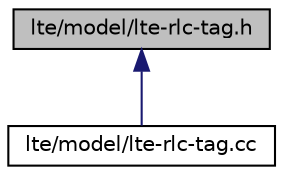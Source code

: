 digraph "lte/model/lte-rlc-tag.h"
{
  edge [fontname="Helvetica",fontsize="10",labelfontname="Helvetica",labelfontsize="10"];
  node [fontname="Helvetica",fontsize="10",shape=record];
  Node1 [label="lte/model/lte-rlc-tag.h",height=0.2,width=0.4,color="black", fillcolor="grey75", style="filled", fontcolor="black"];
  Node1 -> Node2 [dir="back",color="midnightblue",fontsize="10",style="solid"];
  Node2 [label="lte/model/lte-rlc-tag.cc",height=0.2,width=0.4,color="black", fillcolor="white", style="filled",URL="$d1/da3/lte-rlc-tag_8cc.html"];
}
